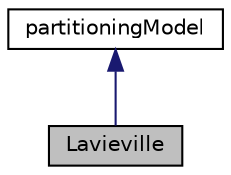 digraph "Lavieville"
{
  bgcolor="transparent";
  edge [fontname="Helvetica",fontsize="10",labelfontname="Helvetica",labelfontsize="10"];
  node [fontname="Helvetica",fontsize="10",shape=record];
  Node1 [label="Lavieville",height=0.2,width=0.4,color="black", fillcolor="grey75", style="filled" fontcolor="black"];
  Node2 -> Node1 [dir="back",color="midnightblue",fontsize="10",style="solid",fontname="Helvetica"];
  Node2 [label="partitioningModel",height=0.2,width=0.4,color="black",URL="$classFoam_1_1wallBoilingModels_1_1partitioningModel.html",tooltip="Base class for wall heat flux partitioning models. "];
}
